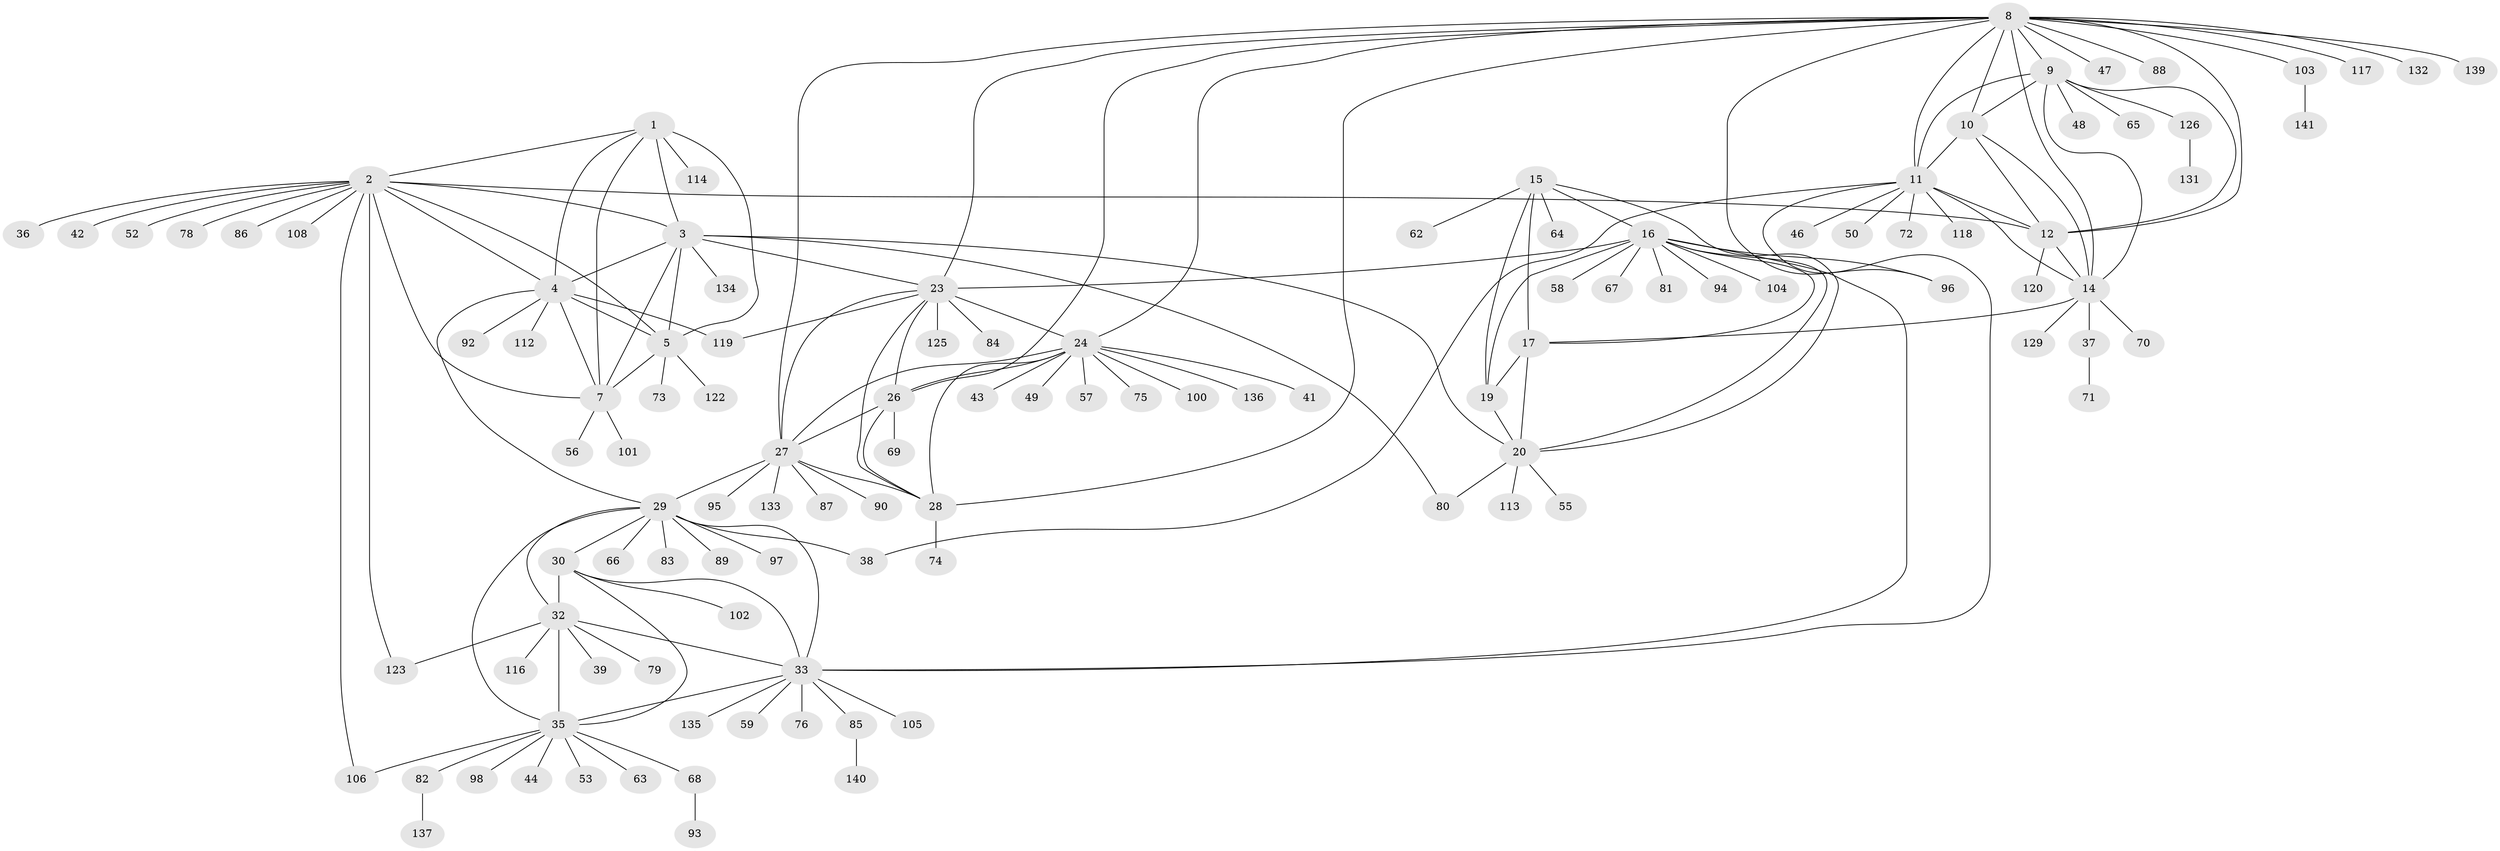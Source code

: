 // original degree distribution, {8: 0.05673758865248227, 15: 0.0070921985815602835, 9: 0.03546099290780142, 11: 0.028368794326241134, 7: 0.028368794326241134, 13: 0.0070921985815602835, 6: 0.02127659574468085, 12: 0.028368794326241134, 10: 0.028368794326241134, 14: 0.0070921985815602835, 1: 0.624113475177305, 2: 0.12056737588652482, 3: 0.0070921985815602835}
// Generated by graph-tools (version 1.1) at 2025/11/02/27/25 16:11:30]
// undirected, 113 vertices, 166 edges
graph export_dot {
graph [start="1"]
  node [color=gray90,style=filled];
  1 [super="+77"];
  2 [super="+40"];
  3 [super="+6"];
  4 [super="+60"];
  5 [super="+127"];
  7;
  8 [super="+22"];
  9;
  10 [super="+45"];
  11 [super="+109"];
  12 [super="+13"];
  14 [super="+61"];
  15 [super="+124"];
  16 [super="+18"];
  17;
  19 [super="+21"];
  20;
  23 [super="+51"];
  24 [super="+25"];
  26 [super="+54"];
  27 [super="+111"];
  28 [super="+128"];
  29 [super="+31"];
  30 [super="+110"];
  32;
  33 [super="+34"];
  35 [super="+115"];
  36;
  37;
  38;
  39;
  41;
  42;
  43;
  44;
  46;
  47;
  48;
  49;
  50;
  52;
  53;
  55;
  56 [super="+138"];
  57;
  58;
  59;
  62;
  63;
  64;
  65;
  66;
  67;
  68 [super="+91"];
  69;
  70;
  71;
  72;
  73;
  74;
  75 [super="+130"];
  76;
  78;
  79;
  80;
  81;
  82;
  83;
  84;
  85;
  86;
  87;
  88;
  89;
  90;
  92 [super="+99"];
  93;
  94;
  95;
  96;
  97;
  98;
  100 [super="+121"];
  101;
  102 [super="+107"];
  103;
  104;
  105;
  106;
  108;
  112;
  113;
  114;
  116;
  117;
  118;
  119;
  120;
  122;
  123;
  125;
  126;
  129;
  131;
  132;
  133;
  134;
  135;
  136;
  137;
  139;
  140;
  141;
  1 -- 2;
  1 -- 3 [weight=2];
  1 -- 4;
  1 -- 5;
  1 -- 7;
  1 -- 114;
  2 -- 3 [weight=2];
  2 -- 4;
  2 -- 5;
  2 -- 7;
  2 -- 12;
  2 -- 36;
  2 -- 52;
  2 -- 78;
  2 -- 86;
  2 -- 106;
  2 -- 108;
  2 -- 123;
  2 -- 42;
  3 -- 4 [weight=2];
  3 -- 5 [weight=2];
  3 -- 7 [weight=2];
  3 -- 20;
  3 -- 23;
  3 -- 80;
  3 -- 134;
  4 -- 5;
  4 -- 7;
  4 -- 29;
  4 -- 92;
  4 -- 112;
  4 -- 119;
  5 -- 7;
  5 -- 73;
  5 -- 122;
  7 -- 56;
  7 -- 101;
  8 -- 9;
  8 -- 10;
  8 -- 11;
  8 -- 12 [weight=2];
  8 -- 14;
  8 -- 88;
  8 -- 96;
  8 -- 103;
  8 -- 139;
  8 -- 132;
  8 -- 47;
  8 -- 117;
  8 -- 23;
  8 -- 24 [weight=2];
  8 -- 26;
  8 -- 27;
  8 -- 28;
  9 -- 10;
  9 -- 11;
  9 -- 12 [weight=2];
  9 -- 14;
  9 -- 48;
  9 -- 65;
  9 -- 126;
  10 -- 11;
  10 -- 12 [weight=2];
  10 -- 14;
  11 -- 12 [weight=2];
  11 -- 14;
  11 -- 33;
  11 -- 38;
  11 -- 46;
  11 -- 50;
  11 -- 72;
  11 -- 118;
  12 -- 14 [weight=2];
  12 -- 120;
  14 -- 17;
  14 -- 37;
  14 -- 70;
  14 -- 129;
  15 -- 16 [weight=2];
  15 -- 17;
  15 -- 19 [weight=2];
  15 -- 20;
  15 -- 62;
  15 -- 64;
  16 -- 17 [weight=2];
  16 -- 19 [weight=4];
  16 -- 20 [weight=2];
  16 -- 23;
  16 -- 58;
  16 -- 67;
  16 -- 81;
  16 -- 96;
  16 -- 104;
  16 -- 94;
  16 -- 33;
  17 -- 19 [weight=2];
  17 -- 20;
  19 -- 20 [weight=2];
  20 -- 55;
  20 -- 80;
  20 -- 113;
  23 -- 24 [weight=2];
  23 -- 26;
  23 -- 27;
  23 -- 28;
  23 -- 84;
  23 -- 119;
  23 -- 125;
  24 -- 26 [weight=2];
  24 -- 27 [weight=2];
  24 -- 28 [weight=2];
  24 -- 49;
  24 -- 100;
  24 -- 136;
  24 -- 41;
  24 -- 43;
  24 -- 75;
  24 -- 57;
  26 -- 27;
  26 -- 28;
  26 -- 69;
  27 -- 28;
  27 -- 87;
  27 -- 90;
  27 -- 95;
  27 -- 133;
  27 -- 29;
  28 -- 74;
  29 -- 30 [weight=2];
  29 -- 32 [weight=2];
  29 -- 33 [weight=4];
  29 -- 35 [weight=2];
  29 -- 38;
  29 -- 66;
  29 -- 89;
  29 -- 97;
  29 -- 83;
  30 -- 32;
  30 -- 33 [weight=2];
  30 -- 35;
  30 -- 102;
  32 -- 33 [weight=2];
  32 -- 35;
  32 -- 39;
  32 -- 79;
  32 -- 116;
  32 -- 123;
  33 -- 35 [weight=2];
  33 -- 135;
  33 -- 105;
  33 -- 76;
  33 -- 85;
  33 -- 59;
  35 -- 44;
  35 -- 53;
  35 -- 63;
  35 -- 68;
  35 -- 82;
  35 -- 98;
  35 -- 106;
  37 -- 71;
  68 -- 93;
  82 -- 137;
  85 -- 140;
  103 -- 141;
  126 -- 131;
}
